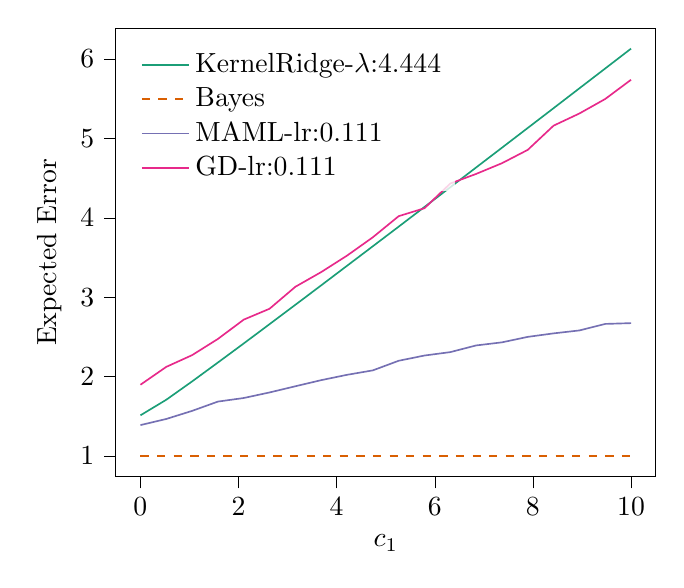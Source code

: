 % This file was created with tikzplotlib v0.10.1.
\begin{tikzpicture}

\definecolor{chocolate217952}{RGB}{217,95,2}
\definecolor{darkcyan27158119}{RGB}{27,158,119}
\definecolor{darkgray176}{RGB}{176,176,176}
\definecolor{deeppink23141138}{RGB}{231,41,138}
\definecolor{lightslategray117112179}{RGB}{117,112,179}

\begin{axis}[
legend cell align={left},
legend style={
  fill opacity=0.8,
  draw opacity=1,
  text opacity=1,
  at={(0.03,0.97)},
  anchor=north west,
  draw=none
},
tick align=outside,
tick pos=left,
x grid style={darkgray176},
xlabel={\(\displaystyle c_{1}\)},
xmin=-0.499, xmax=10.5,
xtick style={color=black},
y grid style={darkgray176},
ylabel={Expected Error},
ymin=0.742, ymax=6.388,
ytick style={color=black}
]
\addplot [semithick, darkcyan27158119]
table {%
0.001 1.513
0.527 1.709
1.054 1.94
1.58 2.178
2.106 2.418
2.632 2.661
3.159 2.905
3.685 3.15
4.211 3.396
4.737 3.642
5.264 3.889
5.79 4.137
6.316 4.385
6.842 4.634
7.369 4.883
7.895 5.132
8.421 5.381
8.947 5.631
9.474 5.881
10 6.131
};
\addlegendentry{KernelRidge-$\lambda$:4.444}
\addplot [semithick, chocolate217952, dashed]
table {%
0.001 0.999
0.527 0.999
1.054 0.999
1.58 0.999
2.106 0.999
2.632 0.999
3.159 0.999
3.685 0.999
4.211 0.999
4.737 0.999
5.264 0.999
5.79 0.999
6.316 0.999
6.842 0.999
7.369 0.999
7.895 0.999
8.421 0.999
8.947 0.999
9.474 0.999
10 0.999
};
\addlegendentry{Bayes}
\addplot [semithick, lightslategray117112179]
table {%
0.001 1.39
0.527 1.467
1.054 1.569
1.58 1.686
2.106 1.731
2.632 1.801
3.159 1.879
3.685 1.956
4.211 2.023
4.737 2.079
5.264 2.2
5.79 2.266
6.316 2.309
6.842 2.393
7.369 2.432
7.895 2.501
8.421 2.545
8.947 2.582
9.474 2.664
10 2.674
};
\addlegendentry{MAML-lr:0.111}
\addplot [semithick, deeppink23141138]
table {%
0.001 1.898
0.527 2.123
1.054 2.271
1.58 2.475
2.106 2.718
2.632 2.855
3.159 3.132
3.685 3.317
4.211 3.524
4.737 3.755
5.264 4.021
5.79 4.121
6.316 4.432
6.842 4.553
7.369 4.688
7.895 4.856
8.421 5.161
8.947 5.314
9.474 5.497
10 5.739
};
\addlegendentry{GD-lr:0.111}
\end{axis}

\end{tikzpicture}
